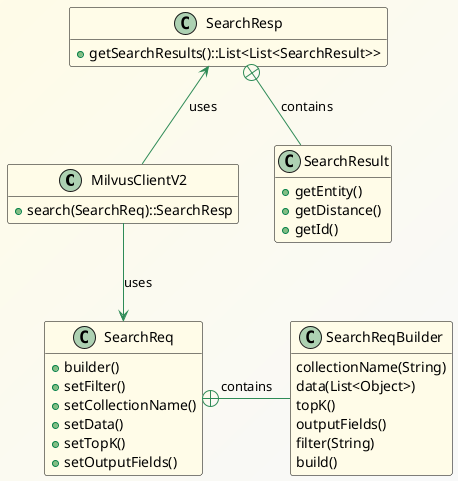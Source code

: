 @startuml
'https://plantuml.com/class-diagram
hide empty attributes
skinparam Handwritten false
skinparam ClassBorderColor black
skinparam BackgroundColor #fffce8/#f8f9fa
skinparam class {
ArrowColor SeaGreen
BackgroundColor #fffce8
}

class MilvusClientV2 {
  +search(SearchReq)::SearchResp
}

class SearchResp {
   +getSearchResults()::List<List<SearchResult>>
}

class SearchReq {
  +builder()
  +setFilter()
  +setCollectionName()
  +setData()
  +setTopK()
  +setOutputFields()
}

class SearchResult {
   +getEntity()
   +getDistance()
   +getId()
}

class SearchReqBuilder {
  collectionName(String)
  data(List<Object>)
  topK()
  outputFields()
  filter(String)
  build()
}

SearchReqBuilder -left-+ SearchReq: contains
SearchResult -up-+ SearchResp: contains
MilvusClientV2 -down-> SearchReq: uses
MilvusClientV2 -up-> SearchResp: uses

@enduml